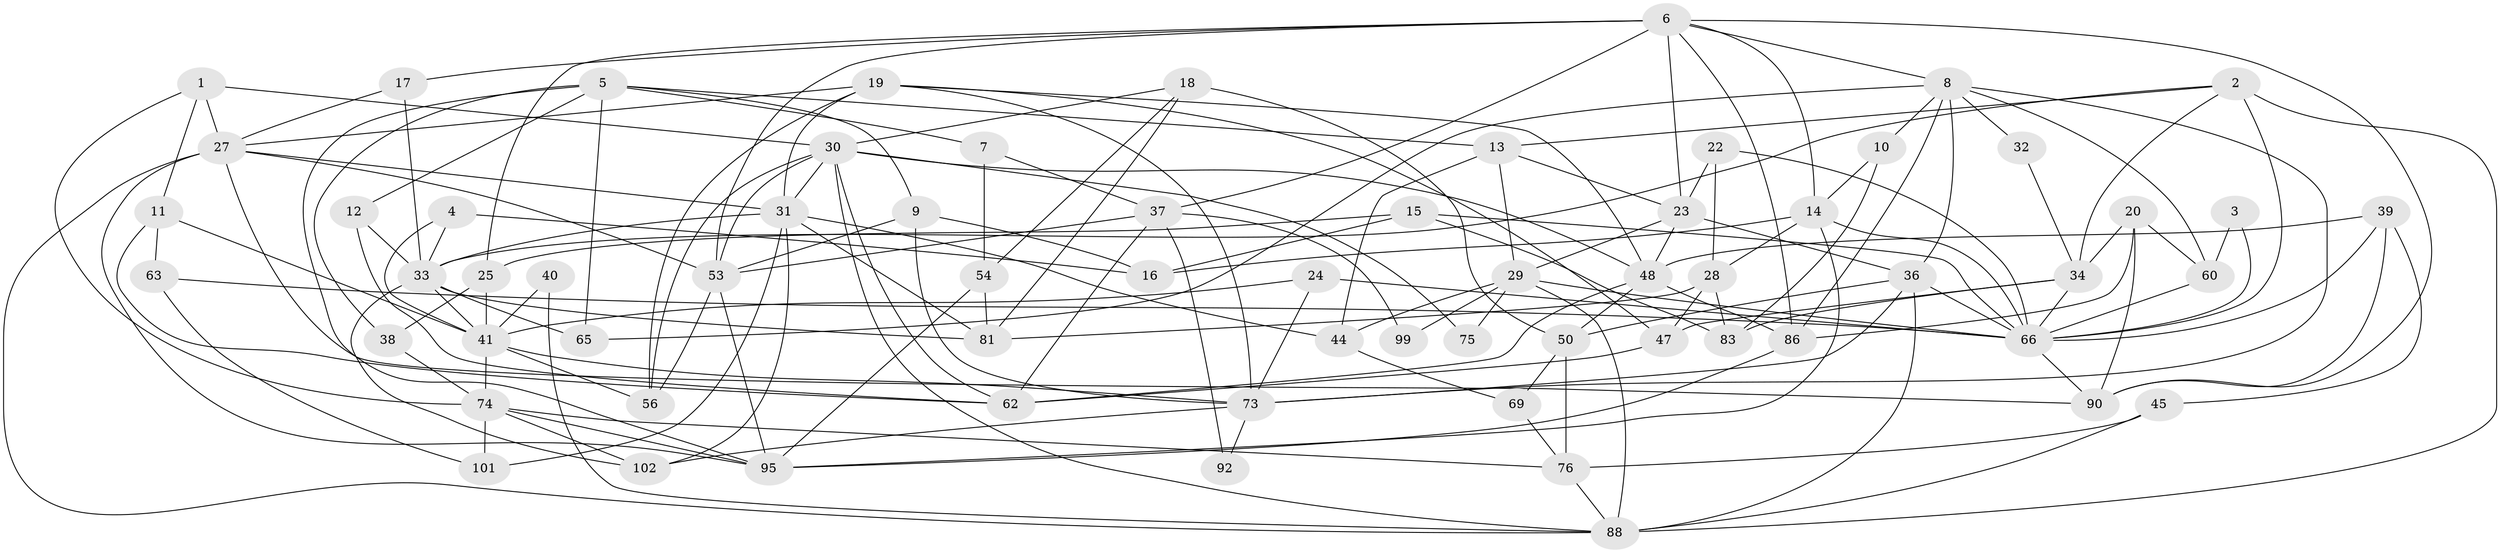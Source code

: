 // original degree distribution, {2: 0.1574074074074074, 6: 0.10185185185185185, 3: 0.25925925925925924, 5: 0.1388888888888889, 4: 0.2777777777777778, 7: 0.046296296296296294, 9: 0.018518518518518517}
// Generated by graph-tools (version 1.1) at 2025/11/02/27/25 16:11:21]
// undirected, 66 vertices, 164 edges
graph export_dot {
graph [start="1"]
  node [color=gray90,style=filled];
  1 [super="+51"];
  2;
  3;
  4;
  5 [super="+64"];
  6 [super="+46"];
  7 [super="+21"];
  8 [super="+58"];
  9 [super="+94"];
  10;
  11 [super="+70"];
  12;
  13 [super="+104"];
  14 [super="+59"];
  15 [super="+26"];
  16;
  17 [super="+105"];
  18;
  19 [super="+35"];
  20 [super="+80"];
  22 [super="+108"];
  23 [super="+43"];
  24;
  25 [super="+49"];
  27 [super="+42"];
  28 [super="+68"];
  29 [super="+72"];
  30 [super="+55"];
  31 [super="+84"];
  32;
  33 [super="+82"];
  34 [super="+61"];
  36 [super="+71"];
  37 [super="+96"];
  38 [super="+107"];
  39 [super="+87"];
  40 [super="+100"];
  41 [super="+67"];
  44;
  45;
  47;
  48 [super="+79"];
  50 [super="+52"];
  53 [super="+57"];
  54 [super="+89"];
  56;
  60;
  62;
  63;
  65;
  66 [super="+98"];
  69 [super="+103"];
  73 [super="+77"];
  74 [super="+93"];
  75;
  76 [super="+78"];
  81 [super="+91"];
  83 [super="+85"];
  86;
  88 [super="+97"];
  90;
  92;
  95 [super="+106"];
  99;
  101;
  102;
  1 -- 27;
  1 -- 74;
  1 -- 11;
  1 -- 30;
  2 -- 34;
  2 -- 66;
  2 -- 88 [weight=2];
  2 -- 33;
  2 -- 13;
  3 -- 66;
  3 -- 60;
  4 -- 41;
  4 -- 16;
  4 -- 33;
  5 -- 95;
  5 -- 7;
  5 -- 38;
  5 -- 65;
  5 -- 13;
  5 -- 12;
  5 -- 9;
  6 -- 8;
  6 -- 37;
  6 -- 53;
  6 -- 86;
  6 -- 25;
  6 -- 90;
  6 -- 23;
  6 -- 14;
  6 -- 17;
  7 -- 37;
  7 -- 54;
  8 -- 86;
  8 -- 32;
  8 -- 36;
  8 -- 65;
  8 -- 10;
  8 -- 60;
  8 -- 73;
  9 -- 53;
  9 -- 16;
  9 -- 73;
  10 -- 83;
  10 -- 14;
  11 -- 62;
  11 -- 63;
  11 -- 41;
  12 -- 33;
  12 -- 62;
  13 -- 29 [weight=2];
  13 -- 44;
  13 -- 23;
  14 -- 66;
  14 -- 95;
  14 -- 28;
  14 -- 16;
  15 -- 16;
  15 -- 66;
  15 -- 83;
  15 -- 25;
  17 -- 33;
  17 -- 27;
  18 -- 30;
  18 -- 81;
  18 -- 54;
  18 -- 50;
  19 -- 47;
  19 -- 31;
  19 -- 56;
  19 -- 73;
  19 -- 48;
  19 -- 27;
  20 -- 86;
  20 -- 90;
  20 -- 60;
  20 -- 34;
  22 -- 66;
  22 -- 23;
  22 -- 28;
  23 -- 29;
  23 -- 36;
  23 -- 48;
  24 -- 41;
  24 -- 73;
  24 -- 66;
  25 -- 41;
  25 -- 38;
  27 -- 90;
  27 -- 95;
  27 -- 53 [weight=2];
  27 -- 88;
  27 -- 31;
  28 -- 47;
  28 -- 83 [weight=2];
  28 -- 81;
  29 -- 88;
  29 -- 66;
  29 -- 75;
  29 -- 99;
  29 -- 44;
  30 -- 48;
  30 -- 53;
  30 -- 75;
  30 -- 88;
  30 -- 56;
  30 -- 62;
  30 -- 31;
  31 -- 102;
  31 -- 33;
  31 -- 44;
  31 -- 101;
  31 -- 81;
  32 -- 34;
  33 -- 65;
  33 -- 81;
  33 -- 102;
  33 -- 41;
  34 -- 66;
  34 -- 83;
  34 -- 47;
  36 -- 50;
  36 -- 88;
  36 -- 73;
  36 -- 66;
  37 -- 92;
  37 -- 99;
  37 -- 62;
  37 -- 53;
  38 -- 74 [weight=2];
  39 -- 45;
  39 -- 66;
  39 -- 90;
  39 -- 48;
  40 -- 41 [weight=2];
  40 -- 88;
  41 -- 56;
  41 -- 74;
  41 -- 73;
  44 -- 69;
  45 -- 88;
  45 -- 76;
  47 -- 62;
  48 -- 62;
  48 -- 50;
  48 -- 86;
  50 -- 69;
  50 -- 76;
  53 -- 56;
  53 -- 95;
  54 -- 95;
  54 -- 81;
  60 -- 66;
  63 -- 101;
  63 -- 66;
  66 -- 90;
  69 -- 76;
  73 -- 102;
  73 -- 92;
  74 -- 95;
  74 -- 101;
  74 -- 102;
  74 -- 76;
  76 -- 88;
  86 -- 95;
}
